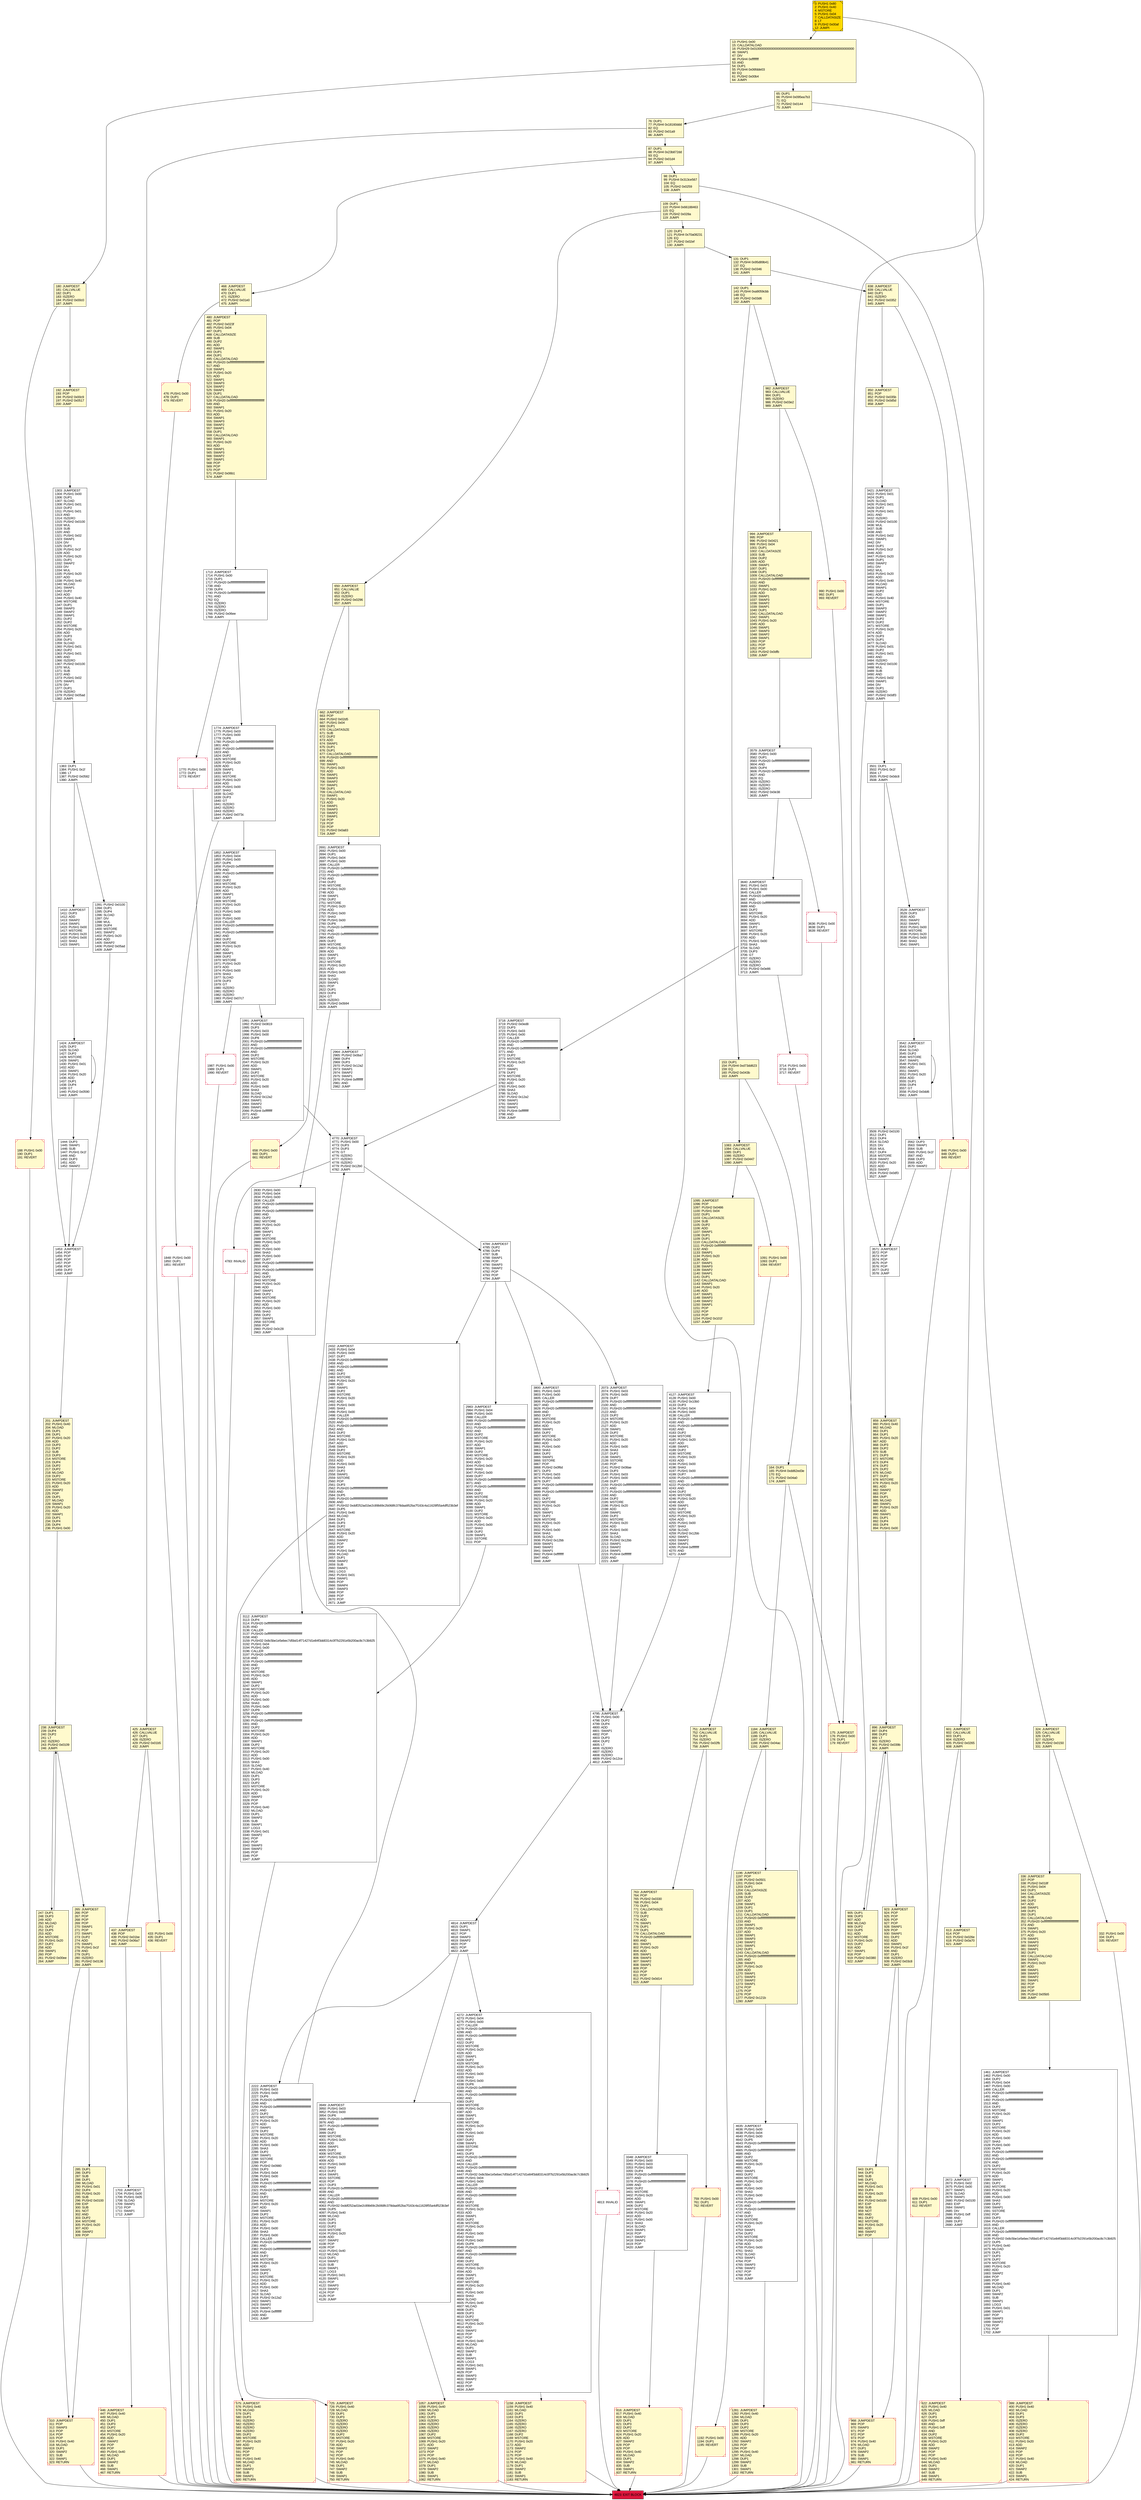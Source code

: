 digraph G {
bgcolor=transparent rankdir=UD;
node [shape=box style=filled color=black fillcolor=white fontname=arial fontcolor=black];
1713 [label="1713: JUMPDEST\l1714: PUSH1 0x00\l1716: DUP1\l1717: PUSH20 0xffffffffffffffffffffffffffffffffffffffff\l1738: AND\l1739: DUP4\l1740: PUSH20 0xffffffffffffffffffffffffffffffffffffffff\l1761: AND\l1762: EQ\l1763: ISZERO\l1764: ISZERO\l1765: ISZERO\l1766: PUSH2 0x06ee\l1769: JUMPI\l" ];
575 [label="575: JUMPDEST\l576: PUSH1 0x40\l578: MLOAD\l579: DUP1\l580: DUP3\l581: ISZERO\l582: ISZERO\l583: ISZERO\l584: ISZERO\l585: DUP2\l586: MSTORE\l587: PUSH1 0x20\l589: ADD\l590: SWAP2\l591: POP\l592: POP\l593: PUSH1 0x40\l595: MLOAD\l596: DUP1\l597: SWAP2\l598: SUB\l599: SWAP1\l600: RETURN\l" fillcolor=lemonchiffon shape=Msquare color=crimson ];
3579 [label="3579: JUMPDEST\l3580: PUSH1 0x00\l3582: DUP1\l3583: PUSH20 0xffffffffffffffffffffffffffffffffffffffff\l3604: AND\l3605: DUP4\l3606: PUSH20 0xffffffffffffffffffffffffffffffffffffffff\l3627: AND\l3628: EQ\l3629: ISZERO\l3630: ISZERO\l3631: ISZERO\l3632: PUSH2 0x0e38\l3635: JUMPI\l" ];
480 [label="480: JUMPDEST\l481: POP\l482: PUSH2 0x023f\l485: PUSH1 0x04\l487: DUP1\l488: CALLDATASIZE\l489: SUB\l490: DUP2\l491: ADD\l492: SWAP1\l493: DUP1\l494: DUP1\l495: CALLDATALOAD\l496: PUSH20 0xffffffffffffffffffffffffffffffffffffffff\l517: AND\l518: SWAP1\l519: PUSH1 0x20\l521: ADD\l522: SWAP1\l523: SWAP3\l524: SWAP2\l525: SWAP1\l526: DUP1\l527: CALLDATALOAD\l528: PUSH20 0xffffffffffffffffffffffffffffffffffffffff\l549: AND\l550: SWAP1\l551: PUSH1 0x20\l553: ADD\l554: SWAP1\l555: SWAP3\l556: SWAP2\l557: SWAP1\l558: DUP1\l559: CALLDATALOAD\l560: SWAP1\l561: PUSH1 0x20\l563: ADD\l564: SWAP1\l565: SWAP3\l566: SWAP2\l567: SWAP1\l568: POP\l569: POP\l570: POP\l571: PUSH2 0x06b1\l574: JUMP\l" fillcolor=lemonchiffon ];
1192 [label="1192: PUSH1 0x00\l1194: DUP1\l1195: REVERT\l" fillcolor=lemonchiffon shape=Msquare color=crimson ];
437 [label="437: JUMPDEST\l438: POP\l439: PUSH2 0x01be\l442: PUSH2 0x06a7\l445: JUMP\l" fillcolor=lemonchiffon ];
0 [label="0: PUSH1 0x80\l2: PUSH1 0x40\l4: MSTORE\l5: PUSH1 0x04\l7: CALLDATASIZE\l8: LT\l9: PUSH2 0x00af\l12: JUMPI\l" fillcolor=lemonchiffon shape=Msquare fillcolor=gold ];
446 [label="446: JUMPDEST\l447: PUSH1 0x40\l449: MLOAD\l450: DUP1\l451: DUP3\l452: DUP2\l453: MSTORE\l454: PUSH1 0x20\l456: ADD\l457: SWAP2\l458: POP\l459: POP\l460: PUSH1 0x40\l462: MLOAD\l463: DUP1\l464: SWAP2\l465: SUB\l466: SWAP1\l467: RETURN\l" fillcolor=lemonchiffon shape=Msquare color=crimson ];
1424 [label="1424: JUMPDEST\l1425: DUP2\l1426: SLOAD\l1427: DUP2\l1428: MSTORE\l1429: SWAP1\l1430: PUSH1 0x01\l1432: ADD\l1433: SWAP1\l1434: PUSH1 0x20\l1436: ADD\l1437: DUP1\l1438: DUP4\l1439: GT\l1440: PUSH2 0x0590\l1443: JUMPI\l" ];
4272 [label="4272: JUMPDEST\l4273: PUSH1 0x04\l4275: PUSH1 0x00\l4277: CALLER\l4278: PUSH20 0xffffffffffffffffffffffffffffffffffffffff\l4299: AND\l4300: PUSH20 0xffffffffffffffffffffffffffffffffffffffff\l4321: AND\l4322: DUP2\l4323: MSTORE\l4324: PUSH1 0x20\l4326: ADD\l4327: SWAP1\l4328: DUP2\l4329: MSTORE\l4330: PUSH1 0x20\l4332: ADD\l4333: PUSH1 0x00\l4335: SHA3\l4336: PUSH1 0x00\l4338: DUP6\l4339: PUSH20 0xffffffffffffffffffffffffffffffffffffffff\l4360: AND\l4361: PUSH20 0xffffffffffffffffffffffffffffffffffffffff\l4382: AND\l4383: DUP2\l4384: MSTORE\l4385: PUSH1 0x20\l4387: ADD\l4388: SWAP1\l4389: DUP2\l4390: MSTORE\l4391: PUSH1 0x20\l4393: ADD\l4394: PUSH1 0x00\l4396: SHA3\l4397: DUP2\l4398: SWAP1\l4399: SSTORE\l4400: POP\l4401: DUP3\l4402: PUSH20 0xffffffffffffffffffffffffffffffffffffffff\l4423: AND\l4424: CALLER\l4425: PUSH20 0xffffffffffffffffffffffffffffffffffffffff\l4446: AND\l4447: PUSH32 0x8c5be1e5ebec7d5bd14f71427d1e84f3dd0314c0f7b2291e5b200ac8c7c3b925\l4480: PUSH1 0x04\l4482: PUSH1 0x00\l4484: CALLER\l4485: PUSH20 0xffffffffffffffffffffffffffffffffffffffff\l4506: AND\l4507: PUSH20 0xffffffffffffffffffffffffffffffffffffffff\l4528: AND\l4529: DUP2\l4530: MSTORE\l4531: PUSH1 0x20\l4533: ADD\l4534: SWAP1\l4535: DUP2\l4536: MSTORE\l4537: PUSH1 0x20\l4539: ADD\l4540: PUSH1 0x00\l4542: SHA3\l4543: PUSH1 0x00\l4545: DUP8\l4546: PUSH20 0xffffffffffffffffffffffffffffffffffffffff\l4567: AND\l4568: PUSH20 0xffffffffffffffffffffffffffffffffffffffff\l4589: AND\l4590: DUP2\l4591: MSTORE\l4592: PUSH1 0x20\l4594: ADD\l4595: SWAP1\l4596: DUP2\l4597: MSTORE\l4598: PUSH1 0x20\l4600: ADD\l4601: PUSH1 0x00\l4603: SHA3\l4604: SLOAD\l4605: PUSH1 0x40\l4607: MLOAD\l4608: DUP1\l4609: DUP3\l4610: DUP2\l4611: MSTORE\l4612: PUSH1 0x20\l4614: ADD\l4615: SWAP2\l4616: POP\l4617: POP\l4618: PUSH1 0x40\l4620: MLOAD\l4621: DUP1\l4622: SWAP2\l4623: SUB\l4624: SWAP1\l4625: LOG3\l4626: PUSH1 0x01\l4628: SWAP1\l4629: POP\l4630: SWAP3\l4631: SWAP2\l4632: POP\l4633: POP\l4634: JUMP\l" ];
433 [label="433: PUSH1 0x00\l435: DUP1\l436: REVERT\l" fillcolor=lemonchiffon shape=Msquare color=crimson ];
4783 [label="4783: INVALID\l" shape=Msquare color=crimson ];
1774 [label="1774: JUMPDEST\l1775: PUSH1 0x03\l1777: PUSH1 0x00\l1779: DUP6\l1780: PUSH20 0xffffffffffffffffffffffffffffffffffffffff\l1801: AND\l1802: PUSH20 0xffffffffffffffffffffffffffffffffffffffff\l1823: AND\l1824: DUP2\l1825: MSTORE\l1826: PUSH1 0x20\l1828: ADD\l1829: SWAP1\l1830: DUP2\l1831: MSTORE\l1832: PUSH1 0x20\l1834: ADD\l1835: PUSH1 0x00\l1837: SHA3\l1838: SLOAD\l1839: DUP3\l1840: GT\l1841: ISZERO\l1842: ISZERO\l1843: ISZERO\l1844: PUSH2 0x073c\l1847: JUMPI\l" ];
2964 [label="2964: JUMPDEST\l2965: PUSH2 0x0ba7\l2968: DUP4\l2969: DUP3\l2970: PUSH2 0x12a2\l2973: SWAP1\l2974: SWAP2\l2975: SWAP1\l2976: PUSH4 0xffffffff\l2981: AND\l2982: JUMP\l" ];
3501 [label="3501: DUP1\l3502: PUSH1 0x1f\l3504: LT\l3505: PUSH2 0x0dc8\l3508: JUMPI\l" ];
1184 [label="1184: JUMPDEST\l1185: CALLVALUE\l1186: DUP1\l1187: ISZERO\l1188: PUSH2 0x04ac\l1191: JUMPI\l" fillcolor=lemonchiffon ];
285 [label="285: DUP1\l286: DUP3\l287: SUB\l288: DUP1\l289: MLOAD\l290: PUSH1 0x01\l292: DUP4\l293: PUSH1 0x20\l295: SUB\l296: PUSH2 0x0100\l299: EXP\l300: SUB\l301: NOT\l302: AND\l303: DUP2\l304: MSTORE\l305: PUSH1 0x20\l307: ADD\l308: SWAP2\l309: POP\l" fillcolor=lemonchiffon ];
838 [label="838: JUMPDEST\l839: CALLVALUE\l840: DUP1\l841: ISZERO\l842: PUSH2 0x0352\l845: JUMPI\l" fillcolor=lemonchiffon ];
2073 [label="2073: JUMPDEST\l2074: PUSH1 0x03\l2076: PUSH1 0x00\l2078: DUP7\l2079: PUSH20 0xffffffffffffffffffffffffffffffffffffffff\l2100: AND\l2101: PUSH20 0xffffffffffffffffffffffffffffffffffffffff\l2122: AND\l2123: DUP2\l2124: MSTORE\l2125: PUSH1 0x20\l2127: ADD\l2128: SWAP1\l2129: DUP2\l2130: MSTORE\l2131: PUSH1 0x20\l2133: ADD\l2134: PUSH1 0x00\l2136: SHA3\l2137: DUP2\l2138: SWAP1\l2139: SSTORE\l2140: POP\l2141: PUSH2 0x08ae\l2144: DUP3\l2145: PUSH1 0x03\l2147: PUSH1 0x00\l2149: DUP7\l2150: PUSH20 0xffffffffffffffffffffffffffffffffffffffff\l2171: AND\l2172: PUSH20 0xffffffffffffffffffffffffffffffffffffffff\l2193: AND\l2194: DUP2\l2195: MSTORE\l2196: PUSH1 0x20\l2198: ADD\l2199: SWAP1\l2200: DUP2\l2201: MSTORE\l2202: PUSH1 0x20\l2204: ADD\l2205: PUSH1 0x00\l2207: SHA3\l2208: SLOAD\l2209: PUSH2 0x12bb\l2212: SWAP1\l2213: SWAP2\l2214: SWAP1\l2215: PUSH4 0xffffffff\l2220: AND\l2221: JUMP\l" ];
87 [label="87: DUP1\l88: PUSH4 0x23b872dd\l93: EQ\l94: PUSH2 0x01d4\l97: JUMPI\l" fillcolor=lemonchiffon ];
425 [label="425: JUMPDEST\l426: CALLVALUE\l427: DUP1\l428: ISZERO\l429: PUSH2 0x01b5\l432: JUMPI\l" fillcolor=lemonchiffon ];
188 [label="188: PUSH1 0x00\l190: DUP1\l191: REVERT\l" fillcolor=lemonchiffon shape=Msquare color=crimson ];
1057 [label="1057: JUMPDEST\l1058: PUSH1 0x40\l1060: MLOAD\l1061: DUP1\l1062: DUP3\l1063: ISZERO\l1064: ISZERO\l1065: ISZERO\l1066: ISZERO\l1067: DUP2\l1068: MSTORE\l1069: PUSH1 0x20\l1071: ADD\l1072: SWAP2\l1073: POP\l1074: POP\l1075: PUSH1 0x40\l1077: MLOAD\l1078: DUP1\l1079: SWAP2\l1080: SUB\l1081: SWAP1\l1082: RETURN\l" fillcolor=lemonchiffon shape=Msquare color=crimson ];
4770 [label="4770: JUMPDEST\l4771: PUSH1 0x00\l4773: DUP3\l4774: DUP3\l4775: GT\l4776: ISZERO\l4777: ISZERO\l4778: ISZERO\l4779: PUSH2 0x12b0\l4782: JUMPI\l" ];
2222 [label="2222: JUMPDEST\l2223: PUSH1 0x03\l2225: PUSH1 0x00\l2227: DUP6\l2228: PUSH20 0xffffffffffffffffffffffffffffffffffffffff\l2249: AND\l2250: PUSH20 0xffffffffffffffffffffffffffffffffffffffff\l2271: AND\l2272: DUP2\l2273: MSTORE\l2274: PUSH1 0x20\l2276: ADD\l2277: SWAP1\l2278: DUP2\l2279: MSTORE\l2280: PUSH1 0x20\l2282: ADD\l2283: PUSH1 0x00\l2285: SHA3\l2286: DUP2\l2287: SWAP1\l2288: SSTORE\l2289: POP\l2290: PUSH2 0x0980\l2293: DUP3\l2294: PUSH1 0x04\l2296: PUSH1 0x00\l2298: DUP8\l2299: PUSH20 0xffffffffffffffffffffffffffffffffffffffff\l2320: AND\l2321: PUSH20 0xffffffffffffffffffffffffffffffffffffffff\l2342: AND\l2343: DUP2\l2344: MSTORE\l2345: PUSH1 0x20\l2347: ADD\l2348: SWAP1\l2349: DUP2\l2350: MSTORE\l2351: PUSH1 0x20\l2353: ADD\l2354: PUSH1 0x00\l2356: SHA3\l2357: PUSH1 0x00\l2359: CALLER\l2360: PUSH20 0xffffffffffffffffffffffffffffffffffffffff\l2381: AND\l2382: PUSH20 0xffffffffffffffffffffffffffffffffffffffff\l2403: AND\l2404: DUP2\l2405: MSTORE\l2406: PUSH1 0x20\l2408: ADD\l2409: SWAP1\l2410: DUP2\l2411: MSTORE\l2412: PUSH1 0x20\l2414: ADD\l2415: PUSH1 0x00\l2417: SHA3\l2418: SLOAD\l2419: PUSH2 0x12a2\l2422: SWAP1\l2423: SWAP2\l2424: SWAP1\l2425: PUSH4 0xffffffff\l2430: AND\l2431: JUMP\l" ];
3949 [label="3949: JUMPDEST\l3950: PUSH1 0x03\l3952: PUSH1 0x00\l3954: DUP6\l3955: PUSH20 0xffffffffffffffffffffffffffffffffffffffff\l3976: AND\l3977: PUSH20 0xffffffffffffffffffffffffffffffffffffffff\l3998: AND\l3999: DUP2\l4000: MSTORE\l4001: PUSH1 0x20\l4003: ADD\l4004: SWAP1\l4005: DUP2\l4006: MSTORE\l4007: PUSH1 0x20\l4009: ADD\l4010: PUSH1 0x00\l4012: SHA3\l4013: DUP2\l4014: SWAP1\l4015: SSTORE\l4016: POP\l4017: DUP3\l4018: PUSH20 0xffffffffffffffffffffffffffffffffffffffff\l4039: AND\l4040: CALLER\l4041: PUSH20 0xffffffffffffffffffffffffffffffffffffffff\l4062: AND\l4063: PUSH32 0xddf252ad1be2c89b69c2b068fc378daa952ba7f163c4a11628f55a4df523b3ef\l4096: DUP5\l4097: PUSH1 0x40\l4099: MLOAD\l4100: DUP1\l4101: DUP3\l4102: DUP2\l4103: MSTORE\l4104: PUSH1 0x20\l4106: ADD\l4107: SWAP2\l4108: POP\l4109: POP\l4110: PUSH1 0x40\l4112: MLOAD\l4113: DUP1\l4114: SWAP2\l4115: SUB\l4116: SWAP1\l4117: LOG3\l4118: PUSH1 0x01\l4120: SWAP1\l4121: POP\l4122: SWAP3\l4123: SWAP2\l4124: POP\l4125: POP\l4126: JUMP\l" ];
3714 [label="3714: PUSH1 0x00\l3716: DUP1\l3717: REVERT\l" shape=Msquare color=crimson ];
923 [label="923: JUMPDEST\l924: POP\l925: POP\l926: POP\l927: POP\l928: SWAP1\l929: POP\l930: SWAP1\l931: DUP2\l932: ADD\l933: SWAP1\l934: PUSH1 0x1f\l936: AND\l937: DUP1\l938: ISZERO\l939: PUSH2 0x03c8\l942: JUMPI\l" fillcolor=lemonchiffon ];
3640 [label="3640: JUMPDEST\l3641: PUSH1 0x03\l3643: PUSH1 0x00\l3645: CALLER\l3646: PUSH20 0xffffffffffffffffffffffffffffffffffffffff\l3667: AND\l3668: PUSH20 0xffffffffffffffffffffffffffffffffffffffff\l3689: AND\l3690: DUP2\l3691: MSTORE\l3692: PUSH1 0x20\l3694: ADD\l3695: SWAP1\l3696: DUP2\l3697: MSTORE\l3698: PUSH1 0x20\l3700: ADD\l3701: PUSH1 0x00\l3703: SHA3\l3704: SLOAD\l3705: DUP3\l3706: GT\l3707: ISZERO\l3708: ISZERO\l3709: ISZERO\l3710: PUSH2 0x0e86\l3713: JUMPI\l" ];
658 [label="658: PUSH1 0x00\l660: DUP1\l661: REVERT\l" fillcolor=lemonchiffon shape=Msquare color=crimson ];
601 [label="601: JUMPDEST\l602: CALLVALUE\l603: DUP1\l604: ISZERO\l605: PUSH2 0x0265\l608: JUMPI\l" fillcolor=lemonchiffon ];
76 [label="76: DUP1\l77: PUSH4 0x18160ddd\l82: EQ\l83: PUSH2 0x01a9\l86: JUMPI\l" fillcolor=lemonchiffon ];
120 [label="120: DUP1\l121: PUSH4 0x70a08231\l126: EQ\l127: PUSH2 0x02ef\l130: JUMPI\l" fillcolor=lemonchiffon ];
850 [label="850: JUMPDEST\l851: POP\l852: PUSH2 0x035b\l855: PUSH2 0x0d5d\l858: JUMP\l" fillcolor=lemonchiffon ];
153 [label="153: DUP1\l154: PUSH4 0xd73dd623\l159: EQ\l160: PUSH2 0x043b\l163: JUMPI\l" fillcolor=lemonchiffon ];
763 [label="763: JUMPDEST\l764: POP\l765: PUSH2 0x0330\l768: PUSH1 0x04\l770: DUP1\l771: CALLDATASIZE\l772: SUB\l773: DUP2\l774: ADD\l775: SWAP1\l776: DUP1\l777: DUP1\l778: CALLDATALOAD\l779: PUSH20 0xffffffffffffffffffffffffffffffffffffffff\l800: AND\l801: SWAP1\l802: PUSH1 0x20\l804: ADD\l805: SWAP1\l806: SWAP3\l807: SWAP2\l808: SWAP1\l809: POP\l810: POP\l811: POP\l812: PUSH2 0x0d14\l815: JUMP\l" fillcolor=lemonchiffon ];
4635 [label="4635: JUMPDEST\l4636: PUSH1 0x00\l4638: PUSH1 0x04\l4640: PUSH1 0x00\l4642: DUP5\l4643: PUSH20 0xffffffffffffffffffffffffffffffffffffffff\l4664: AND\l4665: PUSH20 0xffffffffffffffffffffffffffffffffffffffff\l4686: AND\l4687: DUP2\l4688: MSTORE\l4689: PUSH1 0x20\l4691: ADD\l4692: SWAP1\l4693: DUP2\l4694: MSTORE\l4695: PUSH1 0x20\l4697: ADD\l4698: PUSH1 0x00\l4700: SHA3\l4701: PUSH1 0x00\l4703: DUP4\l4704: PUSH20 0xffffffffffffffffffffffffffffffffffffffff\l4725: AND\l4726: PUSH20 0xffffffffffffffffffffffffffffffffffffffff\l4747: AND\l4748: DUP2\l4749: MSTORE\l4750: PUSH1 0x20\l4752: ADD\l4753: SWAP1\l4754: DUP2\l4755: MSTORE\l4756: PUSH1 0x20\l4758: ADD\l4759: PUSH1 0x00\l4761: SHA3\l4762: SLOAD\l4763: SWAP1\l4764: POP\l4765: SWAP3\l4766: SWAP2\l4767: POP\l4768: POP\l4769: JUMP\l" ];
1770 [label="1770: PUSH1 0x00\l1772: DUP1\l1773: REVERT\l" shape=Msquare color=crimson ];
164 [label="164: DUP1\l165: PUSH4 0xdd62ed3e\l170: EQ\l171: PUSH2 0x04a0\l174: JUMPI\l" fillcolor=lemonchiffon ];
968 [label="968: JUMPDEST\l969: POP\l970: SWAP3\l971: POP\l972: POP\l973: POP\l974: PUSH1 0x40\l976: MLOAD\l977: DUP1\l978: SWAP2\l979: SUB\l980: SWAP1\l981: RETURN\l" fillcolor=lemonchiffon shape=Msquare color=crimson ];
109 [label="109: DUP1\l110: PUSH4 0x66188463\l115: EQ\l116: PUSH2 0x028a\l119: JUMPI\l" fillcolor=lemonchiffon ];
751 [label="751: JUMPDEST\l752: CALLVALUE\l753: DUP1\l754: ISZERO\l755: PUSH2 0x02fb\l758: JUMPI\l" fillcolor=lemonchiffon ];
759 [label="759: PUSH1 0x00\l761: DUP1\l762: REVERT\l" fillcolor=lemonchiffon shape=Msquare color=crimson ];
98 [label="98: DUP1\l99: PUSH4 0x313ce567\l104: EQ\l105: PUSH2 0x0259\l108: JUMPI\l" fillcolor=lemonchiffon ];
896 [label="896: JUMPDEST\l897: DUP4\l898: DUP2\l899: LT\l900: ISZERO\l901: PUSH2 0x039b\l904: JUMPI\l" fillcolor=lemonchiffon ];
336 [label="336: JUMPDEST\l337: POP\l338: PUSH2 0x018f\l341: PUSH1 0x04\l343: DUP1\l344: CALLDATASIZE\l345: SUB\l346: DUP2\l347: ADD\l348: SWAP1\l349: DUP1\l350: DUP1\l351: CALLDATALOAD\l352: PUSH20 0xffffffffffffffffffffffffffffffffffffffff\l373: AND\l374: SWAP1\l375: PUSH1 0x20\l377: ADD\l378: SWAP1\l379: SWAP3\l380: SWAP2\l381: SWAP1\l382: DUP1\l383: CALLDATALOAD\l384: SWAP1\l385: PUSH1 0x20\l387: ADD\l388: SWAP1\l389: SWAP3\l390: SWAP2\l391: SWAP1\l392: POP\l393: POP\l394: POP\l395: PUSH2 0x05b5\l398: JUMP\l" fillcolor=lemonchiffon ];
1987 [label="1987: PUSH1 0x00\l1989: DUP1\l1990: REVERT\l" shape=Msquare color=crimson ];
1303 [label="1303: JUMPDEST\l1304: PUSH1 0x00\l1306: DUP1\l1307: SLOAD\l1308: PUSH1 0x01\l1310: DUP2\l1311: PUSH1 0x01\l1313: AND\l1314: ISZERO\l1315: PUSH2 0x0100\l1318: MUL\l1319: SUB\l1320: AND\l1321: PUSH1 0x02\l1323: SWAP1\l1324: DIV\l1325: DUP1\l1326: PUSH1 0x1f\l1328: ADD\l1329: PUSH1 0x20\l1331: DUP1\l1332: SWAP2\l1333: DIV\l1334: MUL\l1335: PUSH1 0x20\l1337: ADD\l1338: PUSH1 0x40\l1340: MLOAD\l1341: SWAP1\l1342: DUP2\l1343: ADD\l1344: PUSH1 0x40\l1346: MSTORE\l1347: DUP1\l1348: SWAP3\l1349: SWAP2\l1350: SWAP1\l1351: DUP2\l1352: DUP2\l1353: MSTORE\l1354: PUSH1 0x20\l1356: ADD\l1357: DUP3\l1358: DUP1\l1359: SLOAD\l1360: PUSH1 0x01\l1362: DUP2\l1363: PUSH1 0x01\l1365: AND\l1366: ISZERO\l1367: PUSH2 0x0100\l1370: MUL\l1371: SUB\l1372: AND\l1373: PUSH1 0x02\l1375: SWAP1\l1376: DIV\l1377: DUP1\l1378: ISZERO\l1379: PUSH2 0x05ad\l1382: JUMPI\l" ];
131 [label="131: DUP1\l132: PUSH4 0x95d89b41\l137: EQ\l138: PUSH2 0x0346\l141: JUMPI\l" fillcolor=lemonchiffon ];
3421 [label="3421: JUMPDEST\l3422: PUSH1 0x01\l3424: DUP1\l3425: SLOAD\l3426: PUSH1 0x01\l3428: DUP2\l3429: PUSH1 0x01\l3431: AND\l3432: ISZERO\l3433: PUSH2 0x0100\l3436: MUL\l3437: SUB\l3438: AND\l3439: PUSH1 0x02\l3441: SWAP1\l3442: DIV\l3443: DUP1\l3444: PUSH1 0x1f\l3446: ADD\l3447: PUSH1 0x20\l3449: DUP1\l3450: SWAP2\l3451: DIV\l3452: MUL\l3453: PUSH1 0x20\l3455: ADD\l3456: PUSH1 0x40\l3458: MLOAD\l3459: SWAP1\l3460: DUP2\l3461: ADD\l3462: PUSH1 0x40\l3464: MSTORE\l3465: DUP1\l3466: SWAP3\l3467: SWAP2\l3468: SWAP1\l3469: DUP2\l3470: DUP2\l3471: MSTORE\l3472: PUSH1 0x20\l3474: ADD\l3475: DUP3\l3476: DUP1\l3477: SLOAD\l3478: PUSH1 0x01\l3480: DUP2\l3481: PUSH1 0x01\l3483: AND\l3484: ISZERO\l3485: PUSH2 0x0100\l3488: MUL\l3489: SUB\l3490: AND\l3491: PUSH1 0x02\l3493: SWAP1\l3494: DIV\l3495: DUP1\l3496: ISZERO\l3497: PUSH2 0x0df3\l3500: JUMPI\l" ];
982 [label="982: JUMPDEST\l983: CALLVALUE\l984: DUP1\l985: ISZERO\l986: PUSH2 0x03e2\l989: JUMPI\l" fillcolor=lemonchiffon ];
3509 [label="3509: PUSH2 0x0100\l3512: DUP1\l3513: DUP4\l3514: SLOAD\l3515: DIV\l3516: MUL\l3517: DUP4\l3518: MSTORE\l3519: SWAP2\l3520: PUSH1 0x20\l3522: ADD\l3523: SWAP2\l3524: PUSH2 0x0df3\l3527: JUMP\l" ];
4813 [label="4813: INVALID\l" shape=Msquare color=crimson ];
1095 [label="1095: JUMPDEST\l1096: POP\l1097: PUSH2 0x0486\l1100: PUSH1 0x04\l1102: DUP1\l1103: CALLDATASIZE\l1104: SUB\l1105: DUP2\l1106: ADD\l1107: SWAP1\l1108: DUP1\l1109: DUP1\l1110: CALLDATALOAD\l1111: PUSH20 0xffffffffffffffffffffffffffffffffffffffff\l1132: AND\l1133: SWAP1\l1134: PUSH1 0x20\l1136: ADD\l1137: SWAP1\l1138: SWAP3\l1139: SWAP2\l1140: SWAP1\l1141: DUP1\l1142: CALLDATALOAD\l1143: SWAP1\l1144: PUSH1 0x20\l1146: ADD\l1147: SWAP1\l1148: SWAP3\l1149: SWAP2\l1150: SWAP1\l1151: POP\l1152: POP\l1153: POP\l1154: PUSH2 0x101f\l1157: JUMP\l" fillcolor=lemonchiffon ];
2691 [label="2691: JUMPDEST\l2692: PUSH1 0x00\l2694: DUP1\l2695: PUSH1 0x04\l2697: PUSH1 0x00\l2699: CALLER\l2700: PUSH20 0xffffffffffffffffffffffffffffffffffffffff\l2721: AND\l2722: PUSH20 0xffffffffffffffffffffffffffffffffffffffff\l2743: AND\l2744: DUP2\l2745: MSTORE\l2746: PUSH1 0x20\l2748: ADD\l2749: SWAP1\l2750: DUP2\l2751: MSTORE\l2752: PUSH1 0x20\l2754: ADD\l2755: PUSH1 0x00\l2757: SHA3\l2758: PUSH1 0x00\l2760: DUP6\l2761: PUSH20 0xffffffffffffffffffffffffffffffffffffffff\l2782: AND\l2783: PUSH20 0xffffffffffffffffffffffffffffffffffffffff\l2804: AND\l2805: DUP2\l2806: MSTORE\l2807: PUSH1 0x20\l2809: ADD\l2810: SWAP1\l2811: DUP2\l2812: MSTORE\l2813: PUSH1 0x20\l2815: ADD\l2816: PUSH1 0x00\l2818: SHA3\l2819: SLOAD\l2820: SWAP1\l2821: POP\l2822: DUP1\l2823: DUP4\l2824: GT\l2825: ISZERO\l2826: PUSH2 0x0b94\l2829: JUMPI\l" ];
2672 [label="2672: JUMPDEST\l2673: PUSH1 0x02\l2675: PUSH1 0x00\l2677: SWAP1\l2678: SLOAD\l2679: SWAP1\l2680: PUSH2 0x0100\l2683: EXP\l2684: SWAP1\l2685: DIV\l2686: PUSH1 0xff\l2688: AND\l2689: DUP2\l2690: JUMP\l" ];
201 [label="201: JUMPDEST\l202: PUSH1 0x40\l204: MLOAD\l205: DUP1\l206: DUP1\l207: PUSH1 0x20\l209: ADD\l210: DUP3\l211: DUP2\l212: SUB\l213: DUP3\l214: MSTORE\l215: DUP4\l216: DUP2\l217: DUP2\l218: MLOAD\l219: DUP2\l220: MSTORE\l221: PUSH1 0x20\l223: ADD\l224: SWAP2\l225: POP\l226: DUP1\l227: MLOAD\l228: SWAP1\l229: PUSH1 0x20\l231: ADD\l232: SWAP1\l233: DUP1\l234: DUP4\l235: DUP4\l236: PUSH1 0x00\l" fillcolor=lemonchiffon ];
476 [label="476: PUSH1 0x00\l478: DUP1\l479: REVERT\l" fillcolor=lemonchiffon shape=Msquare color=crimson ];
990 [label="990: PUSH1 0x00\l992: DUP1\l993: REVERT\l" fillcolor=lemonchiffon shape=Msquare color=crimson ];
816 [label="816: JUMPDEST\l817: PUSH1 0x40\l819: MLOAD\l820: DUP1\l821: DUP3\l822: DUP2\l823: MSTORE\l824: PUSH1 0x20\l826: ADD\l827: SWAP2\l828: POP\l829: POP\l830: PUSH1 0x40\l832: MLOAD\l833: DUP1\l834: SWAP2\l835: SUB\l836: SWAP1\l837: RETURN\l" fillcolor=lemonchiffon shape=Msquare color=crimson ];
3718 [label="3718: JUMPDEST\l3719: PUSH2 0x0ed8\l3722: DUP3\l3723: PUSH1 0x03\l3725: PUSH1 0x00\l3727: CALLER\l3728: PUSH20 0xffffffffffffffffffffffffffffffffffffffff\l3749: AND\l3750: PUSH20 0xffffffffffffffffffffffffffffffffffffffff\l3771: AND\l3772: DUP2\l3773: MSTORE\l3774: PUSH1 0x20\l3776: ADD\l3777: SWAP1\l3778: DUP2\l3779: MSTORE\l3780: PUSH1 0x20\l3782: ADD\l3783: PUSH1 0x00\l3785: SHA3\l3786: SLOAD\l3787: PUSH2 0x12a2\l3790: SWAP1\l3791: SWAP2\l3792: SWAP1\l3793: PUSH4 0xffffffff\l3798: AND\l3799: JUMP\l" ];
994 [label="994: JUMPDEST\l995: POP\l996: PUSH2 0x0421\l999: PUSH1 0x04\l1001: DUP1\l1002: CALLDATASIZE\l1003: SUB\l1004: DUP2\l1005: ADD\l1006: SWAP1\l1007: DUP1\l1008: DUP1\l1009: CALLDATALOAD\l1010: PUSH20 0xffffffffffffffffffffffffffffffffffffffff\l1031: AND\l1032: SWAP1\l1033: PUSH1 0x20\l1035: ADD\l1036: SWAP1\l1037: SWAP3\l1038: SWAP2\l1039: SWAP1\l1040: DUP1\l1041: CALLDATALOAD\l1042: SWAP1\l1043: PUSH1 0x20\l1045: ADD\l1046: SWAP1\l1047: SWAP3\l1048: SWAP2\l1049: SWAP1\l1050: POP\l1051: POP\l1052: POP\l1053: PUSH2 0x0dfb\l1056: JUMP\l" fillcolor=lemonchiffon ];
1991 [label="1991: JUMPDEST\l1992: PUSH2 0x0819\l1995: DUP3\l1996: PUSH1 0x03\l1998: PUSH1 0x00\l2000: DUP8\l2001: PUSH20 0xffffffffffffffffffffffffffffffffffffffff\l2022: AND\l2023: PUSH20 0xffffffffffffffffffffffffffffffffffffffff\l2044: AND\l2045: DUP2\l2046: MSTORE\l2047: PUSH1 0x20\l2049: ADD\l2050: SWAP1\l2051: DUP2\l2052: MSTORE\l2053: PUSH1 0x20\l2055: ADD\l2056: PUSH1 0x00\l2058: SHA3\l2059: SLOAD\l2060: PUSH2 0x12a2\l2063: SWAP1\l2064: SWAP2\l2065: SWAP1\l2066: PUSH4 0xffffffff\l2071: AND\l2072: JUMP\l" ];
4784 [label="4784: JUMPDEST\l4785: DUP2\l4786: DUP4\l4787: SUB\l4788: SWAP1\l4789: POP\l4790: SWAP3\l4791: SWAP2\l4792: POP\l4793: POP\l4794: JUMP\l" ];
1383 [label="1383: DUP1\l1384: PUSH1 0x1f\l1386: LT\l1387: PUSH2 0x0582\l1390: JUMPI\l" ];
613 [label="613: JUMPDEST\l614: POP\l615: PUSH2 0x026e\l618: PUSH2 0x0a70\l621: JUMP\l" fillcolor=lemonchiffon ];
662 [label="662: JUMPDEST\l663: POP\l664: PUSH2 0x02d5\l667: PUSH1 0x04\l669: DUP1\l670: CALLDATASIZE\l671: SUB\l672: DUP2\l673: ADD\l674: SWAP1\l675: DUP1\l676: DUP1\l677: CALLDATALOAD\l678: PUSH20 0xffffffffffffffffffffffffffffffffffffffff\l699: AND\l700: SWAP1\l701: PUSH1 0x20\l703: ADD\l704: SWAP1\l705: SWAP3\l706: SWAP2\l707: SWAP1\l708: DUP1\l709: CALLDATALOAD\l710: SWAP1\l711: PUSH1 0x20\l713: ADD\l714: SWAP1\l715: SWAP3\l716: SWAP2\l717: SWAP1\l718: POP\l719: POP\l720: POP\l721: PUSH2 0x0a83\l724: JUMP\l" fillcolor=lemonchiffon ];
3636 [label="3636: PUSH1 0x00\l3638: DUP1\l3639: REVERT\l" shape=Msquare color=crimson ];
1410 [label="1410: JUMPDEST\l1411: DUP3\l1412: ADD\l1413: SWAP2\l1414: SWAP1\l1415: PUSH1 0x00\l1417: MSTORE\l1418: PUSH1 0x20\l1420: PUSH1 0x00\l1422: SHA3\l1423: SWAP1\l" ];
1848 [label="1848: PUSH1 0x00\l1850: DUP1\l1851: REVERT\l" shape=Msquare color=crimson ];
1703 [label="1703: JUMPDEST\l1704: PUSH1 0x00\l1706: PUSH1 0x05\l1708: SLOAD\l1709: SWAP1\l1710: POP\l1711: SWAP1\l1712: JUMP\l" ];
1453 [label="1453: JUMPDEST\l1454: POP\l1455: POP\l1456: POP\l1457: POP\l1458: POP\l1459: DUP2\l1460: JUMP\l" ];
1444 [label="1444: DUP3\l1445: SWAP1\l1446: SUB\l1447: PUSH1 0x1f\l1449: AND\l1450: DUP3\l1451: ADD\l1452: SWAP2\l" ];
192 [label="192: JUMPDEST\l193: POP\l194: PUSH2 0x00c9\l197: PUSH2 0x0517\l200: JUMP\l" fillcolor=lemonchiffon ];
943 [label="943: DUP1\l944: DUP3\l945: SUB\l946: DUP1\l947: MLOAD\l948: PUSH1 0x01\l950: DUP4\l951: PUSH1 0x20\l953: SUB\l954: PUSH2 0x0100\l957: EXP\l958: SUB\l959: NOT\l960: AND\l961: DUP2\l962: MSTORE\l963: PUSH1 0x20\l965: ADD\l966: SWAP2\l967: POP\l" fillcolor=lemonchiffon ];
1391 [label="1391: PUSH2 0x0100\l1394: DUP1\l1395: DUP4\l1396: SLOAD\l1397: DIV\l1398: MUL\l1399: DUP4\l1400: MSTORE\l1401: SWAP2\l1402: PUSH1 0x20\l1404: ADD\l1405: SWAP2\l1406: PUSH2 0x05ad\l1409: JUMP\l" ];
175 [label="175: JUMPDEST\l176: PUSH1 0x00\l178: DUP1\l179: REVERT\l" fillcolor=lemonchiffon shape=Msquare color=crimson ];
4127 [label="4127: JUMPDEST\l4128: PUSH1 0x00\l4130: PUSH2 0x10b0\l4133: DUP3\l4134: PUSH1 0x04\l4136: PUSH1 0x00\l4138: CALLER\l4139: PUSH20 0xffffffffffffffffffffffffffffffffffffffff\l4160: AND\l4161: PUSH20 0xffffffffffffffffffffffffffffffffffffffff\l4182: AND\l4183: DUP2\l4184: MSTORE\l4185: PUSH1 0x20\l4187: ADD\l4188: SWAP1\l4189: DUP2\l4190: MSTORE\l4191: PUSH1 0x20\l4193: ADD\l4194: PUSH1 0x00\l4196: SHA3\l4197: PUSH1 0x00\l4199: DUP7\l4200: PUSH20 0xffffffffffffffffffffffffffffffffffffffff\l4221: AND\l4222: PUSH20 0xffffffffffffffffffffffffffffffffffffffff\l4243: AND\l4244: DUP2\l4245: MSTORE\l4246: PUSH1 0x20\l4248: ADD\l4249: SWAP1\l4250: DUP2\l4251: MSTORE\l4252: PUSH1 0x20\l4254: ADD\l4255: PUSH1 0x00\l4257: SHA3\l4258: SLOAD\l4259: PUSH2 0x12bb\l4262: SWAP1\l4263: SWAP2\l4264: SWAP1\l4265: PUSH4 0xffffffff\l4270: AND\l4271: JUMP\l" ];
310 [label="310: JUMPDEST\l311: POP\l312: SWAP3\l313: POP\l314: POP\l315: POP\l316: PUSH1 0x40\l318: MLOAD\l319: DUP1\l320: SWAP2\l321: SUB\l322: SWAP1\l323: RETURN\l" fillcolor=lemonchiffon shape=Msquare color=crimson ];
1083 [label="1083: JUMPDEST\l1084: CALLVALUE\l1085: DUP1\l1086: ISZERO\l1087: PUSH2 0x0447\l1090: JUMPI\l" fillcolor=lemonchiffon ];
2983 [label="2983: JUMPDEST\l2984: PUSH1 0x04\l2986: PUSH1 0x00\l2988: CALLER\l2989: PUSH20 0xffffffffffffffffffffffffffffffffffffffff\l3010: AND\l3011: PUSH20 0xffffffffffffffffffffffffffffffffffffffff\l3032: AND\l3033: DUP2\l3034: MSTORE\l3035: PUSH1 0x20\l3037: ADD\l3038: SWAP1\l3039: DUP2\l3040: MSTORE\l3041: PUSH1 0x20\l3043: ADD\l3044: PUSH1 0x00\l3046: SHA3\l3047: PUSH1 0x00\l3049: DUP7\l3050: PUSH20 0xffffffffffffffffffffffffffffffffffffffff\l3071: AND\l3072: PUSH20 0xffffffffffffffffffffffffffffffffffffffff\l3093: AND\l3094: DUP2\l3095: MSTORE\l3096: PUSH1 0x20\l3098: ADD\l3099: SWAP1\l3100: DUP2\l3101: MSTORE\l3102: PUSH1 0x20\l3104: ADD\l3105: PUSH1 0x00\l3107: SHA3\l3108: DUP2\l3109: SWAP1\l3110: SSTORE\l3111: POP\l" ];
1281 [label="1281: JUMPDEST\l1282: PUSH1 0x40\l1284: MLOAD\l1285: DUP1\l1286: DUP3\l1287: DUP2\l1288: MSTORE\l1289: PUSH1 0x20\l1291: ADD\l1292: SWAP2\l1293: POP\l1294: POP\l1295: PUSH1 0x40\l1297: MLOAD\l1298: DUP1\l1299: SWAP2\l1300: SUB\l1301: SWAP1\l1302: RETURN\l" fillcolor=lemonchiffon shape=Msquare color=crimson ];
399 [label="399: JUMPDEST\l400: PUSH1 0x40\l402: MLOAD\l403: DUP1\l404: DUP3\l405: ISZERO\l406: ISZERO\l407: ISZERO\l408: ISZERO\l409: DUP2\l410: MSTORE\l411: PUSH1 0x20\l413: ADD\l414: SWAP2\l415: POP\l416: POP\l417: PUSH1 0x40\l419: MLOAD\l420: DUP1\l421: SWAP2\l422: SUB\l423: SWAP1\l424: RETURN\l" fillcolor=lemonchiffon shape=Msquare color=crimson ];
142 [label="142: DUP1\l143: PUSH4 0xa9059cbb\l148: EQ\l149: PUSH2 0x03d6\l152: JUMPI\l" fillcolor=lemonchiffon ];
265 [label="265: JUMPDEST\l266: POP\l267: POP\l268: POP\l269: POP\l270: SWAP1\l271: POP\l272: SWAP1\l273: DUP2\l274: ADD\l275: SWAP1\l276: PUSH1 0x1f\l278: AND\l279: DUP1\l280: ISZERO\l281: PUSH2 0x0136\l284: JUMPI\l" fillcolor=lemonchiffon ];
1158 [label="1158: JUMPDEST\l1159: PUSH1 0x40\l1161: MLOAD\l1162: DUP1\l1163: DUP3\l1164: ISZERO\l1165: ISZERO\l1166: ISZERO\l1167: ISZERO\l1168: DUP2\l1169: MSTORE\l1170: PUSH1 0x20\l1172: ADD\l1173: SWAP2\l1174: POP\l1175: POP\l1176: PUSH1 0x40\l1178: MLOAD\l1179: DUP1\l1180: SWAP2\l1181: SUB\l1182: SWAP1\l1183: RETURN\l" fillcolor=lemonchiffon shape=Msquare color=crimson ];
1196 [label="1196: JUMPDEST\l1197: POP\l1198: PUSH2 0x0501\l1201: PUSH1 0x04\l1203: DUP1\l1204: CALLDATASIZE\l1205: SUB\l1206: DUP2\l1207: ADD\l1208: SWAP1\l1209: DUP1\l1210: DUP1\l1211: CALLDATALOAD\l1212: PUSH20 0xffffffffffffffffffffffffffffffffffffffff\l1233: AND\l1234: SWAP1\l1235: PUSH1 0x20\l1237: ADD\l1238: SWAP1\l1239: SWAP3\l1240: SWAP2\l1241: SWAP1\l1242: DUP1\l1243: CALLDATALOAD\l1244: PUSH20 0xffffffffffffffffffffffffffffffffffffffff\l1265: AND\l1266: SWAP1\l1267: PUSH1 0x20\l1269: ADD\l1270: SWAP1\l1271: SWAP3\l1272: SWAP2\l1273: SWAP1\l1274: POP\l1275: POP\l1276: POP\l1277: PUSH2 0x121b\l1280: JUMP\l" fillcolor=lemonchiffon ];
4795 [label="4795: JUMPDEST\l4796: PUSH1 0x00\l4798: DUP2\l4799: DUP4\l4800: ADD\l4801: SWAP1\l4802: POP\l4803: DUP3\l4804: DUP2\l4805: LT\l4806: ISZERO\l4807: ISZERO\l4808: ISZERO\l4809: PUSH2 0x12ce\l4812: JUMPI\l" ];
609 [label="609: PUSH1 0x00\l611: DUP1\l612: REVERT\l" fillcolor=lemonchiffon shape=Msquare color=crimson ];
3571 [label="3571: JUMPDEST\l3572: POP\l3573: POP\l3574: POP\l3575: POP\l3576: POP\l3577: DUP2\l3578: JUMP\l" ];
650 [label="650: JUMPDEST\l651: CALLVALUE\l652: DUP1\l653: ISZERO\l654: PUSH2 0x0296\l657: JUMPI\l" fillcolor=lemonchiffon ];
468 [label="468: JUMPDEST\l469: CALLVALUE\l470: DUP1\l471: ISZERO\l472: PUSH2 0x01e0\l475: JUMPI\l" fillcolor=lemonchiffon ];
3112 [label="3112: JUMPDEST\l3113: DUP4\l3114: PUSH20 0xffffffffffffffffffffffffffffffffffffffff\l3135: AND\l3136: CALLER\l3137: PUSH20 0xffffffffffffffffffffffffffffffffffffffff\l3158: AND\l3159: PUSH32 0x8c5be1e5ebec7d5bd14f71427d1e84f3dd0314c0f7b2291e5b200ac8c7c3b925\l3192: PUSH1 0x04\l3194: PUSH1 0x00\l3196: CALLER\l3197: PUSH20 0xffffffffffffffffffffffffffffffffffffffff\l3218: AND\l3219: PUSH20 0xffffffffffffffffffffffffffffffffffffffff\l3240: AND\l3241: DUP2\l3242: MSTORE\l3243: PUSH1 0x20\l3245: ADD\l3246: SWAP1\l3247: DUP2\l3248: MSTORE\l3249: PUSH1 0x20\l3251: ADD\l3252: PUSH1 0x00\l3254: SHA3\l3255: PUSH1 0x00\l3257: DUP9\l3258: PUSH20 0xffffffffffffffffffffffffffffffffffffffff\l3279: AND\l3280: PUSH20 0xffffffffffffffffffffffffffffffffffffffff\l3301: AND\l3302: DUP2\l3303: MSTORE\l3304: PUSH1 0x20\l3306: ADD\l3307: SWAP1\l3308: DUP2\l3309: MSTORE\l3310: PUSH1 0x20\l3312: ADD\l3313: PUSH1 0x00\l3315: SHA3\l3316: SLOAD\l3317: PUSH1 0x40\l3319: MLOAD\l3320: DUP1\l3321: DUP3\l3322: DUP2\l3323: MSTORE\l3324: PUSH1 0x20\l3326: ADD\l3327: SWAP2\l3328: POP\l3329: POP\l3330: PUSH1 0x40\l3332: MLOAD\l3333: DUP1\l3334: SWAP2\l3335: SUB\l3336: SWAP1\l3337: LOG3\l3338: PUSH1 0x01\l3340: SWAP2\l3341: POP\l3342: POP\l3343: SWAP3\l3344: SWAP2\l3345: POP\l3346: POP\l3347: JUMP\l" ];
4814 [label="4814: JUMPDEST\l4815: DUP1\l4816: SWAP1\l4817: POP\l4818: SWAP3\l4819: SWAP2\l4820: POP\l4821: POP\l4822: JUMP\l" ];
1461 [label="1461: JUMPDEST\l1462: PUSH1 0x00\l1464: DUP2\l1465: PUSH1 0x04\l1467: PUSH1 0x00\l1469: CALLER\l1470: PUSH20 0xffffffffffffffffffffffffffffffffffffffff\l1491: AND\l1492: PUSH20 0xffffffffffffffffffffffffffffffffffffffff\l1513: AND\l1514: DUP2\l1515: MSTORE\l1516: PUSH1 0x20\l1518: ADD\l1519: SWAP1\l1520: DUP2\l1521: MSTORE\l1522: PUSH1 0x20\l1524: ADD\l1525: PUSH1 0x00\l1527: SHA3\l1528: PUSH1 0x00\l1530: DUP6\l1531: PUSH20 0xffffffffffffffffffffffffffffffffffffffff\l1552: AND\l1553: PUSH20 0xffffffffffffffffffffffffffffffffffffffff\l1574: AND\l1575: DUP2\l1576: MSTORE\l1577: PUSH1 0x20\l1579: ADD\l1580: SWAP1\l1581: DUP2\l1582: MSTORE\l1583: PUSH1 0x20\l1585: ADD\l1586: PUSH1 0x00\l1588: SHA3\l1589: DUP2\l1590: SWAP1\l1591: SSTORE\l1592: POP\l1593: DUP3\l1594: PUSH20 0xffffffffffffffffffffffffffffffffffffffff\l1615: AND\l1616: CALLER\l1617: PUSH20 0xffffffffffffffffffffffffffffffffffffffff\l1638: AND\l1639: PUSH32 0x8c5be1e5ebec7d5bd14f71427d1e84f3dd0314c0f7b2291e5b200ac8c7c3b925\l1672: DUP5\l1673: PUSH1 0x40\l1675: MLOAD\l1676: DUP1\l1677: DUP3\l1678: DUP2\l1679: MSTORE\l1680: PUSH1 0x20\l1682: ADD\l1683: SWAP2\l1684: POP\l1685: POP\l1686: PUSH1 0x40\l1688: MLOAD\l1689: DUP1\l1690: SWAP2\l1691: SUB\l1692: SWAP1\l1693: LOG3\l1694: PUSH1 0x01\l1696: SWAP1\l1697: POP\l1698: SWAP3\l1699: SWAP2\l1700: POP\l1701: POP\l1702: JUMP\l" ];
247 [label="247: DUP1\l248: DUP3\l249: ADD\l250: MLOAD\l251: DUP2\l252: DUP5\l253: ADD\l254: MSTORE\l255: PUSH1 0x20\l257: DUP2\l258: ADD\l259: SWAP1\l260: POP\l261: PUSH2 0x00ee\l264: JUMP\l" fillcolor=lemonchiffon ];
3528 [label="3528: JUMPDEST\l3529: DUP3\l3530: ADD\l3531: SWAP2\l3532: SWAP1\l3533: PUSH1 0x00\l3535: MSTORE\l3536: PUSH1 0x20\l3538: PUSH1 0x00\l3540: SHA3\l3541: SWAP1\l" ];
3562 [label="3562: DUP3\l3563: SWAP1\l3564: SUB\l3565: PUSH1 0x1f\l3567: AND\l3568: DUP3\l3569: ADD\l3570: SWAP2\l" ];
238 [label="238: JUMPDEST\l239: DUP4\l240: DUP2\l241: LT\l242: ISZERO\l243: PUSH2 0x0109\l246: JUMPI\l" fillcolor=lemonchiffon ];
4823 [label="4823: EXIT BLOCK\l" fillcolor=crimson ];
3348 [label="3348: JUMPDEST\l3349: PUSH1 0x00\l3351: PUSH1 0x03\l3353: PUSH1 0x00\l3355: DUP4\l3356: PUSH20 0xffffffffffffffffffffffffffffffffffffffff\l3377: AND\l3378: PUSH20 0xffffffffffffffffffffffffffffffffffffffff\l3399: AND\l3400: DUP2\l3401: MSTORE\l3402: PUSH1 0x20\l3404: ADD\l3405: SWAP1\l3406: DUP2\l3407: MSTORE\l3408: PUSH1 0x20\l3410: ADD\l3411: PUSH1 0x00\l3413: SHA3\l3414: SLOAD\l3415: SWAP1\l3416: POP\l3417: SWAP2\l3418: SWAP1\l3419: POP\l3420: JUMP\l" ];
622 [label="622: JUMPDEST\l623: PUSH1 0x40\l625: MLOAD\l626: DUP1\l627: DUP3\l628: PUSH1 0xff\l630: AND\l631: PUSH1 0xff\l633: AND\l634: DUP2\l635: MSTORE\l636: PUSH1 0x20\l638: ADD\l639: SWAP2\l640: POP\l641: POP\l642: PUSH1 0x40\l644: MLOAD\l645: DUP1\l646: SWAP2\l647: SUB\l648: SWAP1\l649: RETURN\l" fillcolor=lemonchiffon shape=Msquare color=crimson ];
3542 [label="3542: JUMPDEST\l3543: DUP2\l3544: SLOAD\l3545: DUP2\l3546: MSTORE\l3547: SWAP1\l3548: PUSH1 0x01\l3550: ADD\l3551: SWAP1\l3552: PUSH1 0x20\l3554: ADD\l3555: DUP1\l3556: DUP4\l3557: GT\l3558: PUSH2 0x0dd6\l3561: JUMPI\l" ];
180 [label="180: JUMPDEST\l181: CALLVALUE\l182: DUP1\l183: ISZERO\l184: PUSH2 0x00c0\l187: JUMPI\l" fillcolor=lemonchiffon ];
13 [label="13: PUSH1 0x00\l15: CALLDATALOAD\l16: PUSH29 0x0100000000000000000000000000000000000000000000000000000000\l46: SWAP1\l47: DIV\l48: PUSH4 0xffffffff\l53: AND\l54: DUP1\l55: PUSH4 0x06fdde03\l60: EQ\l61: PUSH2 0x00b4\l64: JUMPI\l" fillcolor=lemonchiffon ];
1091 [label="1091: PUSH1 0x00\l1093: DUP1\l1094: REVERT\l" fillcolor=lemonchiffon shape=Msquare color=crimson ];
2830 [label="2830: PUSH1 0x00\l2832: PUSH1 0x04\l2834: PUSH1 0x00\l2836: CALLER\l2837: PUSH20 0xffffffffffffffffffffffffffffffffffffffff\l2858: AND\l2859: PUSH20 0xffffffffffffffffffffffffffffffffffffffff\l2880: AND\l2881: DUP2\l2882: MSTORE\l2883: PUSH1 0x20\l2885: ADD\l2886: SWAP1\l2887: DUP2\l2888: MSTORE\l2889: PUSH1 0x20\l2891: ADD\l2892: PUSH1 0x00\l2894: SHA3\l2895: PUSH1 0x00\l2897: DUP7\l2898: PUSH20 0xffffffffffffffffffffffffffffffffffffffff\l2919: AND\l2920: PUSH20 0xffffffffffffffffffffffffffffffffffffffff\l2941: AND\l2942: DUP2\l2943: MSTORE\l2944: PUSH1 0x20\l2946: ADD\l2947: SWAP1\l2948: DUP2\l2949: MSTORE\l2950: PUSH1 0x20\l2952: ADD\l2953: PUSH1 0x00\l2955: SHA3\l2956: DUP2\l2957: SWAP1\l2958: SSTORE\l2959: POP\l2960: PUSH2 0x0c28\l2963: JUMP\l" ];
905 [label="905: DUP1\l906: DUP3\l907: ADD\l908: MLOAD\l909: DUP2\l910: DUP5\l911: ADD\l912: MSTORE\l913: PUSH1 0x20\l915: DUP2\l916: ADD\l917: SWAP1\l918: POP\l919: PUSH2 0x0380\l922: JUMP\l" fillcolor=lemonchiffon ];
725 [label="725: JUMPDEST\l726: PUSH1 0x40\l728: MLOAD\l729: DUP1\l730: DUP3\l731: ISZERO\l732: ISZERO\l733: ISZERO\l734: ISZERO\l735: DUP2\l736: MSTORE\l737: PUSH1 0x20\l739: ADD\l740: SWAP2\l741: POP\l742: POP\l743: PUSH1 0x40\l745: MLOAD\l746: DUP1\l747: SWAP2\l748: SUB\l749: SWAP1\l750: RETURN\l" fillcolor=lemonchiffon shape=Msquare color=crimson ];
859 [label="859: JUMPDEST\l860: PUSH1 0x40\l862: MLOAD\l863: DUP1\l864: DUP1\l865: PUSH1 0x20\l867: ADD\l868: DUP3\l869: DUP2\l870: SUB\l871: DUP3\l872: MSTORE\l873: DUP4\l874: DUP2\l875: DUP2\l876: MLOAD\l877: DUP2\l878: MSTORE\l879: PUSH1 0x20\l881: ADD\l882: SWAP2\l883: POP\l884: DUP1\l885: MLOAD\l886: SWAP1\l887: PUSH1 0x20\l889: ADD\l890: SWAP1\l891: DUP1\l892: DUP4\l893: DUP4\l894: PUSH1 0x00\l" fillcolor=lemonchiffon ];
332 [label="332: PUSH1 0x00\l334: DUP1\l335: REVERT\l" fillcolor=lemonchiffon shape=Msquare color=crimson ];
846 [label="846: PUSH1 0x00\l848: DUP1\l849: REVERT\l" fillcolor=lemonchiffon shape=Msquare color=crimson ];
3800 [label="3800: JUMPDEST\l3801: PUSH1 0x03\l3803: PUSH1 0x00\l3805: CALLER\l3806: PUSH20 0xffffffffffffffffffffffffffffffffffffffff\l3827: AND\l3828: PUSH20 0xffffffffffffffffffffffffffffffffffffffff\l3849: AND\l3850: DUP2\l3851: MSTORE\l3852: PUSH1 0x20\l3854: ADD\l3855: SWAP1\l3856: DUP2\l3857: MSTORE\l3858: PUSH1 0x20\l3860: ADD\l3861: PUSH1 0x00\l3863: SHA3\l3864: DUP2\l3865: SWAP1\l3866: SSTORE\l3867: POP\l3868: PUSH2 0x0f6d\l3871: DUP3\l3872: PUSH1 0x03\l3874: PUSH1 0x00\l3876: DUP7\l3877: PUSH20 0xffffffffffffffffffffffffffffffffffffffff\l3898: AND\l3899: PUSH20 0xffffffffffffffffffffffffffffffffffffffff\l3920: AND\l3921: DUP2\l3922: MSTORE\l3923: PUSH1 0x20\l3925: ADD\l3926: SWAP1\l3927: DUP2\l3928: MSTORE\l3929: PUSH1 0x20\l3931: ADD\l3932: PUSH1 0x00\l3934: SHA3\l3935: SLOAD\l3936: PUSH2 0x12bb\l3939: SWAP1\l3940: SWAP2\l3941: SWAP1\l3942: PUSH4 0xffffffff\l3947: AND\l3948: JUMP\l" ];
1852 [label="1852: JUMPDEST\l1853: PUSH1 0x04\l1855: PUSH1 0x00\l1857: DUP6\l1858: PUSH20 0xffffffffffffffffffffffffffffffffffffffff\l1879: AND\l1880: PUSH20 0xffffffffffffffffffffffffffffffffffffffff\l1901: AND\l1902: DUP2\l1903: MSTORE\l1904: PUSH1 0x20\l1906: ADD\l1907: SWAP1\l1908: DUP2\l1909: MSTORE\l1910: PUSH1 0x20\l1912: ADD\l1913: PUSH1 0x00\l1915: SHA3\l1916: PUSH1 0x00\l1918: CALLER\l1919: PUSH20 0xffffffffffffffffffffffffffffffffffffffff\l1940: AND\l1941: PUSH20 0xffffffffffffffffffffffffffffffffffffffff\l1962: AND\l1963: DUP2\l1964: MSTORE\l1965: PUSH1 0x20\l1967: ADD\l1968: SWAP1\l1969: DUP2\l1970: MSTORE\l1971: PUSH1 0x20\l1973: ADD\l1974: PUSH1 0x00\l1976: SHA3\l1977: SLOAD\l1978: DUP3\l1979: GT\l1980: ISZERO\l1981: ISZERO\l1982: ISZERO\l1983: PUSH2 0x07c7\l1986: JUMPI\l" ];
65 [label="65: DUP1\l66: PUSH4 0x095ea7b3\l71: EQ\l72: PUSH2 0x0144\l75: JUMPI\l" fillcolor=lemonchiffon ];
2432 [label="2432: JUMPDEST\l2433: PUSH1 0x04\l2435: PUSH1 0x00\l2437: DUP7\l2438: PUSH20 0xffffffffffffffffffffffffffffffffffffffff\l2459: AND\l2460: PUSH20 0xffffffffffffffffffffffffffffffffffffffff\l2481: AND\l2482: DUP2\l2483: MSTORE\l2484: PUSH1 0x20\l2486: ADD\l2487: SWAP1\l2488: DUP2\l2489: MSTORE\l2490: PUSH1 0x20\l2492: ADD\l2493: PUSH1 0x00\l2495: SHA3\l2496: PUSH1 0x00\l2498: CALLER\l2499: PUSH20 0xffffffffffffffffffffffffffffffffffffffff\l2520: AND\l2521: PUSH20 0xffffffffffffffffffffffffffffffffffffffff\l2542: AND\l2543: DUP2\l2544: MSTORE\l2545: PUSH1 0x20\l2547: ADD\l2548: SWAP1\l2549: DUP2\l2550: MSTORE\l2551: PUSH1 0x20\l2553: ADD\l2554: PUSH1 0x00\l2556: SHA3\l2557: DUP2\l2558: SWAP1\l2559: SSTORE\l2560: POP\l2561: DUP3\l2562: PUSH20 0xffffffffffffffffffffffffffffffffffffffff\l2583: AND\l2584: DUP5\l2585: PUSH20 0xffffffffffffffffffffffffffffffffffffffff\l2606: AND\l2607: PUSH32 0xddf252ad1be2c89b69c2b068fc378daa952ba7f163c4a11628f55a4df523b3ef\l2640: DUP5\l2641: PUSH1 0x40\l2643: MLOAD\l2644: DUP1\l2645: DUP3\l2646: DUP2\l2647: MSTORE\l2648: PUSH1 0x20\l2650: ADD\l2651: SWAP2\l2652: POP\l2653: POP\l2654: PUSH1 0x40\l2656: MLOAD\l2657: DUP1\l2658: SWAP2\l2659: SUB\l2660: SWAP1\l2661: LOG3\l2662: PUSH1 0x01\l2664: SWAP1\l2665: POP\l2666: SWAP4\l2667: SWAP3\l2668: POP\l2669: POP\l2670: POP\l2671: JUMP\l" ];
324 [label="324: JUMPDEST\l325: CALLVALUE\l326: DUP1\l327: ISZERO\l328: PUSH2 0x0150\l331: JUMPI\l" fillcolor=lemonchiffon ];
1424 -> 1424;
2222 -> 4770;
3542 -> 3542;
13 -> 180;
751 -> 759;
65 -> 324;
153 -> 164;
238 -> 247;
247 -> 238;
1444 -> 1453;
480 -> 1713;
425 -> 433;
622 -> 4823;
98 -> 109;
3640 -> 3714;
3528 -> 3542;
3542 -> 3562;
109 -> 120;
324 -> 332;
1713 -> 1774;
982 -> 990;
120 -> 751;
1383 -> 1410;
4127 -> 4795;
425 -> 437;
265 -> 310;
609 -> 4823;
3562 -> 3571;
13 -> 65;
1184 -> 1192;
751 -> 763;
3112 -> 725;
76 -> 87;
850 -> 3421;
1383 -> 1391;
76 -> 425;
3579 -> 3640;
120 -> 131;
2830 -> 3112;
3571 -> 859;
2964 -> 4770;
4770 -> 4783;
1391 -> 1453;
1091 -> 4823;
846 -> 4823;
4784 -> 2983;
332 -> 4823;
3949 -> 1057;
725 -> 4823;
3636 -> 4823;
87 -> 98;
1713 -> 1770;
3800 -> 4795;
1848 -> 4823;
1083 -> 1091;
816 -> 4823;
650 -> 662;
164 -> 1184;
3348 -> 816;
838 -> 850;
3501 -> 3509;
399 -> 4823;
2691 -> 2964;
98 -> 601;
1281 -> 4823;
238 -> 265;
1158 -> 4823;
1852 -> 1991;
4795 -> 4814;
923 -> 968;
4784 -> 2432;
2983 -> 3112;
310 -> 4823;
896 -> 923;
131 -> 838;
1461 -> 399;
175 -> 4823;
180 -> 192;
4784 -> 3800;
3421 -> 3501;
759 -> 4823;
923 -> 943;
994 -> 3579;
968 -> 4823;
1774 -> 1848;
437 -> 1703;
3579 -> 3636;
763 -> 3348;
2691 -> 2830;
1424 -> 1444;
1852 -> 1987;
109 -> 650;
1410 -> 1424;
1703 -> 446;
324 -> 336;
1770 -> 4823;
4784 -> 2073;
0 -> 175;
2672 -> 622;
3718 -> 4770;
4813 -> 4823;
1991 -> 4770;
990 -> 4823;
2073 -> 4795;
4770 -> 4784;
3421 -> 3571;
476 -> 4823;
3640 -> 3718;
201 -> 238;
336 -> 1461;
1184 -> 1196;
265 -> 285;
896 -> 905;
905 -> 896;
3509 -> 3571;
468 -> 476;
1987 -> 4823;
4272 -> 1158;
601 -> 613;
859 -> 896;
285 -> 310;
468 -> 480;
3501 -> 3528;
65 -> 76;
4814 -> 4272;
1083 -> 1095;
433 -> 4823;
4783 -> 4823;
188 -> 4823;
1057 -> 4823;
4795 -> 4813;
87 -> 468;
575 -> 4823;
131 -> 142;
446 -> 4823;
142 -> 982;
1095 -> 4127;
1192 -> 4823;
1453 -> 201;
164 -> 175;
658 -> 4823;
662 -> 2691;
1774 -> 1852;
982 -> 994;
1303 -> 1383;
0 -> 13;
4814 -> 2222;
4814 -> 3949;
1196 -> 4635;
943 -> 968;
3714 -> 4823;
650 -> 658;
613 -> 2672;
153 -> 1083;
192 -> 1303;
838 -> 846;
601 -> 609;
4635 -> 1281;
180 -> 188;
1303 -> 1453;
142 -> 153;
2432 -> 575;
}